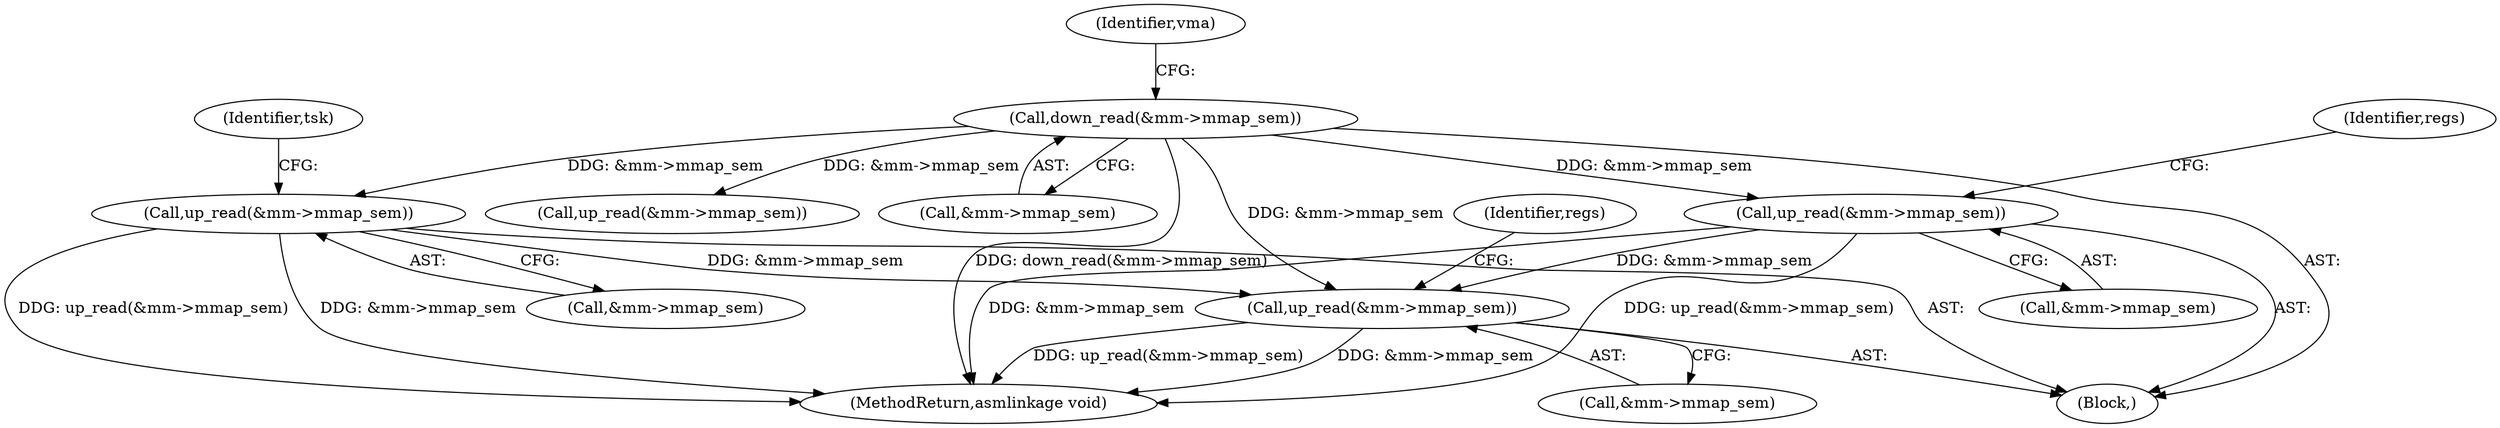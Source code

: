 digraph "0_linux_a8b0ca17b80e92faab46ee7179ba9e99ccb61233_30@API" {
"1000458" [label="(Call,up_read(&mm->mmap_sem))"];
"1000473" [label="(Call,up_read(&mm->mmap_sem))"];
"1000148" [label="(Call,down_read(&mm->mmap_sem))"];
"1000344" [label="(Call,up_read(&mm->mmap_sem))"];
"1000345" [label="(Call,&mm->mmap_sem)"];
"1000507" [label="(MethodReturn,asmlinkage void)"];
"1000335" [label="(Call,up_read(&mm->mmap_sem))"];
"1000459" [label="(Call,&mm->mmap_sem)"];
"1000344" [label="(Call,up_read(&mm->mmap_sem))"];
"1000148" [label="(Call,down_read(&mm->mmap_sem))"];
"1000149" [label="(Call,&mm->mmap_sem)"];
"1000120" [label="(Block,)"];
"1000466" [label="(Identifier,regs)"];
"1000473" [label="(Call,up_read(&mm->mmap_sem))"];
"1000351" [label="(Identifier,regs)"];
"1000458" [label="(Call,up_read(&mm->mmap_sem))"];
"1000474" [label="(Call,&mm->mmap_sem)"];
"1000481" [label="(Identifier,tsk)"];
"1000154" [label="(Identifier,vma)"];
"1000458" -> "1000120"  [label="AST: "];
"1000458" -> "1000459"  [label="CFG: "];
"1000459" -> "1000458"  [label="AST: "];
"1000466" -> "1000458"  [label="CFG: "];
"1000458" -> "1000507"  [label="DDG: &mm->mmap_sem"];
"1000458" -> "1000507"  [label="DDG: up_read(&mm->mmap_sem)"];
"1000473" -> "1000458"  [label="DDG: &mm->mmap_sem"];
"1000148" -> "1000458"  [label="DDG: &mm->mmap_sem"];
"1000344" -> "1000458"  [label="DDG: &mm->mmap_sem"];
"1000473" -> "1000120"  [label="AST: "];
"1000473" -> "1000474"  [label="CFG: "];
"1000474" -> "1000473"  [label="AST: "];
"1000481" -> "1000473"  [label="CFG: "];
"1000473" -> "1000507"  [label="DDG: &mm->mmap_sem"];
"1000473" -> "1000507"  [label="DDG: up_read(&mm->mmap_sem)"];
"1000148" -> "1000473"  [label="DDG: &mm->mmap_sem"];
"1000148" -> "1000120"  [label="AST: "];
"1000148" -> "1000149"  [label="CFG: "];
"1000149" -> "1000148"  [label="AST: "];
"1000154" -> "1000148"  [label="CFG: "];
"1000148" -> "1000507"  [label="DDG: down_read(&mm->mmap_sem)"];
"1000148" -> "1000335"  [label="DDG: &mm->mmap_sem"];
"1000148" -> "1000344"  [label="DDG: &mm->mmap_sem"];
"1000344" -> "1000120"  [label="AST: "];
"1000344" -> "1000345"  [label="CFG: "];
"1000345" -> "1000344"  [label="AST: "];
"1000351" -> "1000344"  [label="CFG: "];
"1000344" -> "1000507"  [label="DDG: up_read(&mm->mmap_sem)"];
"1000344" -> "1000507"  [label="DDG: &mm->mmap_sem"];
}
